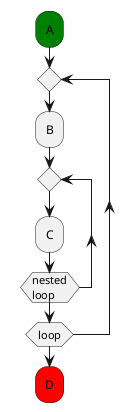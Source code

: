 @startuml
#green:A;
repeat
    :B;
    repeat
    :C;
    repeat while (nested\nloop)
repeat while (loop)
#red:D;
@enduml